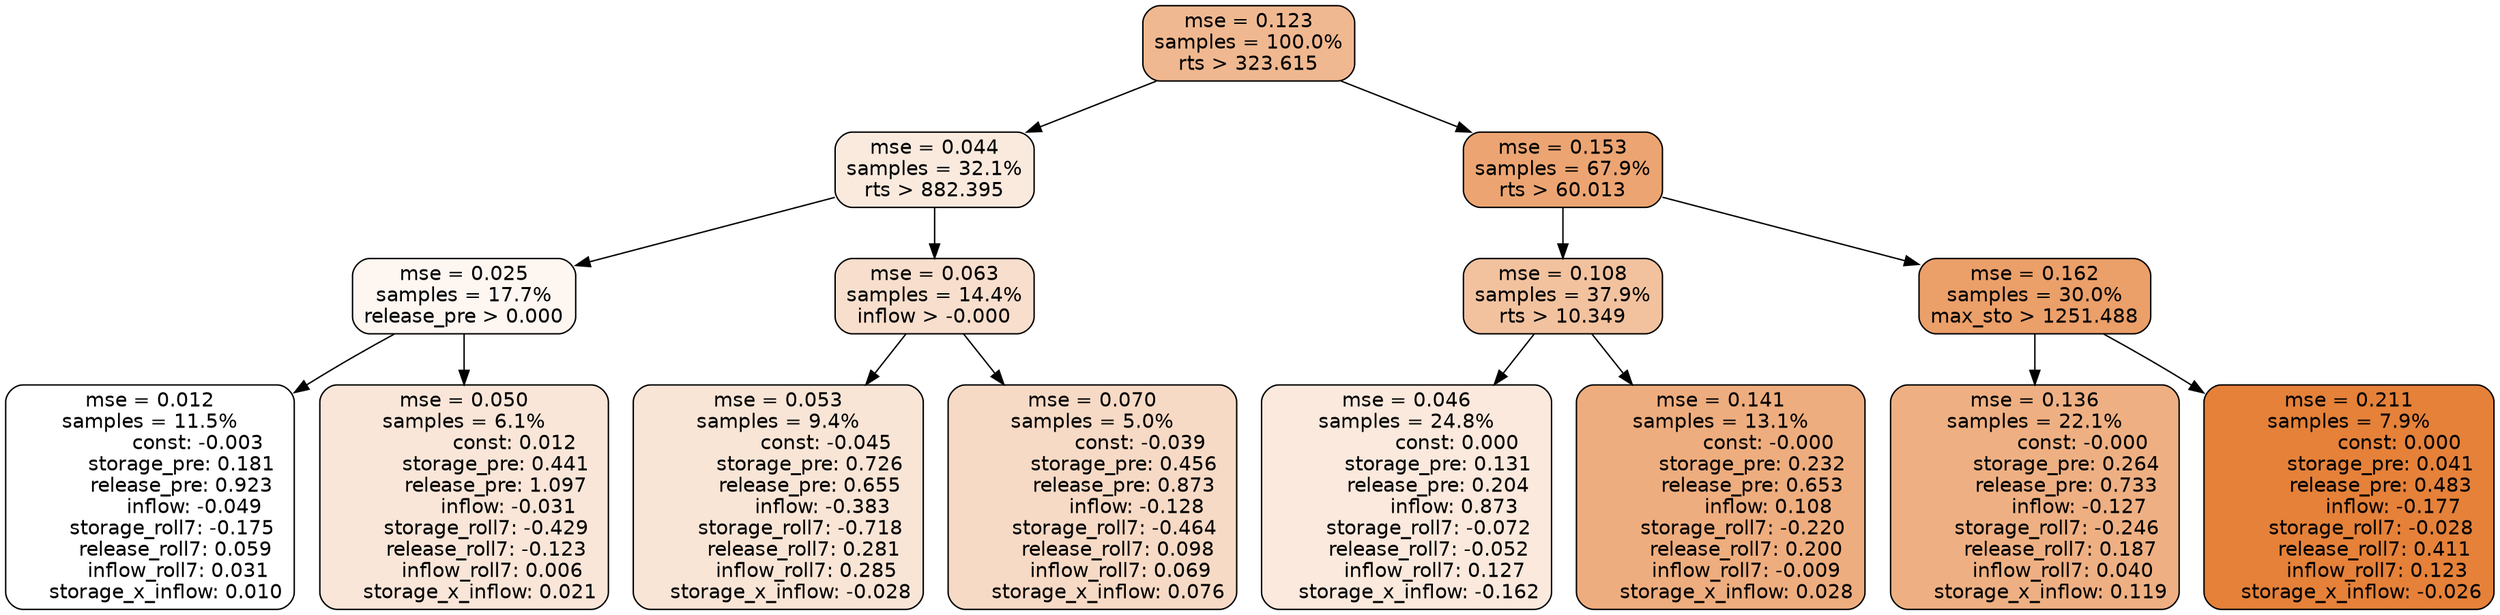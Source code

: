 digraph tree {
node [shape=rectangle, style="filled, rounded", color="black", fontname=helvetica] ;
edge [fontname=helvetica] ;
	"0" [label="mse = 0.123
samples = 100.0%
rts > 323.615", fillcolor="#f0b890"]
	"8" [label="mse = 0.044
samples = 32.1%
rts > 882.395", fillcolor="#faeade"]
	"1" [label="mse = 0.153
samples = 67.9%
rts > 60.013", fillcolor="#eca572"]
	"9" [label="mse = 0.025
samples = 17.7%
release_pre > 0.000", fillcolor="#fdf6f1"]
	"12" [label="mse = 0.063
samples = 14.4%
inflow > -0.000", fillcolor="#f8decc"]
	"2" [label="mse = 0.108
samples = 37.9%
rts > 10.349", fillcolor="#f2c29f"]
	"5" [label="mse = 0.162
samples = 30.0%
max_sto > 1251.488", fillcolor="#eb9f69"]
	"10" [label="mse = 0.012
samples = 11.5%
               const: -0.003
          storage_pre: 0.181
          release_pre: 0.923
              inflow: -0.049
       storage_roll7: -0.175
        release_roll7: 0.059
         inflow_roll7: 0.031
     storage_x_inflow: 0.010", fillcolor="#ffffff"]
	"11" [label="mse = 0.050
samples = 6.1%
                const: 0.012
          storage_pre: 0.441
          release_pre: 1.097
              inflow: -0.031
       storage_roll7: -0.429
       release_roll7: -0.123
         inflow_roll7: 0.006
     storage_x_inflow: 0.021", fillcolor="#f9e6d8"]
	"13" [label="mse = 0.053
samples = 9.4%
               const: -0.045
          storage_pre: 0.726
          release_pre: 0.655
              inflow: -0.383
       storage_roll7: -0.718
        release_roll7: 0.281
         inflow_roll7: 0.285
    storage_x_inflow: -0.028", fillcolor="#f9e5d6"]
	"14" [label="mse = 0.070
samples = 5.0%
               const: -0.039
          storage_pre: 0.456
          release_pre: 0.873
              inflow: -0.128
       storage_roll7: -0.464
        release_roll7: 0.098
         inflow_roll7: 0.069
     storage_x_inflow: 0.076", fillcolor="#f7dac5"]
	"3" [label="mse = 0.046
samples = 24.8%
                const: 0.000
          storage_pre: 0.131
          release_pre: 0.204
               inflow: 0.873
       storage_roll7: -0.072
       release_roll7: -0.052
         inflow_roll7: 0.127
    storage_x_inflow: -0.162", fillcolor="#fae9dc"]
	"4" [label="mse = 0.141
samples = 13.1%
               const: -0.000
          storage_pre: 0.232
          release_pre: 0.653
               inflow: 0.108
       storage_roll7: -0.220
        release_roll7: 0.200
        inflow_roll7: -0.009
     storage_x_inflow: 0.028", fillcolor="#eead7e"]
	"6" [label="mse = 0.136
samples = 22.1%
               const: -0.000
          storage_pre: 0.264
          release_pre: 0.733
              inflow: -0.127
       storage_roll7: -0.246
        release_roll7: 0.187
         inflow_roll7: 0.040
     storage_x_inflow: 0.119", fillcolor="#eeb083"]
	"7" [label="mse = 0.211
samples = 7.9%
                const: 0.000
          storage_pre: 0.041
          release_pre: 0.483
              inflow: -0.177
       storage_roll7: -0.028
        release_roll7: 0.411
         inflow_roll7: 0.123
    storage_x_inflow: -0.026", fillcolor="#e58139"]

	"0" -> "1"
	"0" -> "8"
	"8" -> "9"
	"8" -> "12"
	"1" -> "2"
	"1" -> "5"
	"9" -> "10"
	"9" -> "11"
	"12" -> "13"
	"12" -> "14"
	"2" -> "3"
	"2" -> "4"
	"5" -> "6"
	"5" -> "7"
}